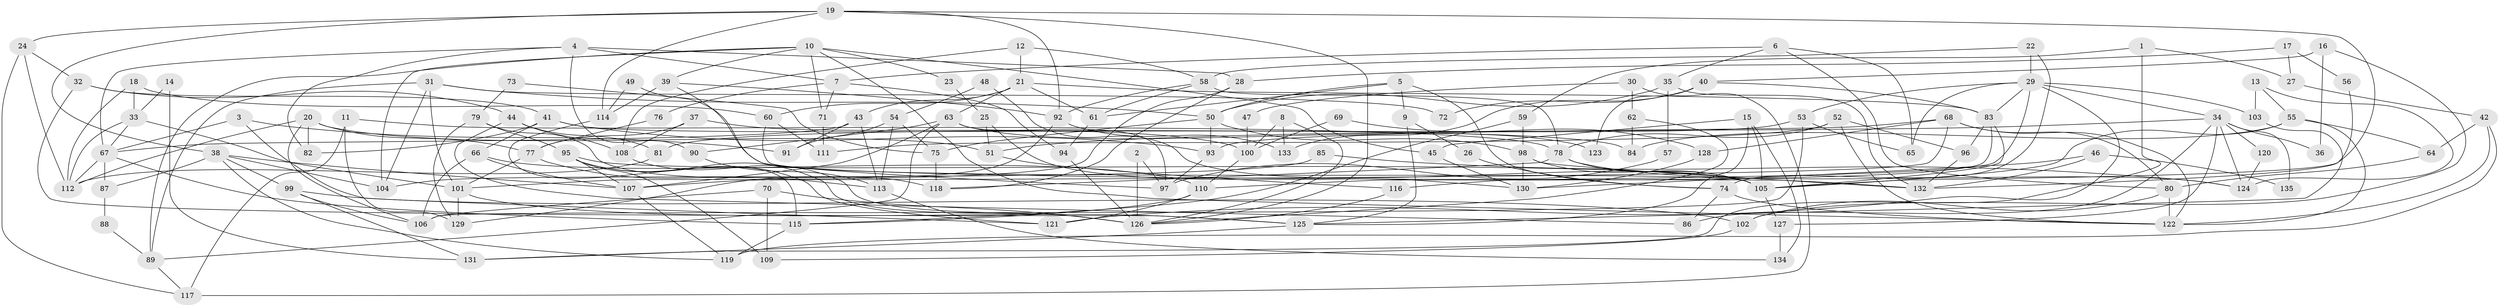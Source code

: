 // Generated by graph-tools (version 1.1) at 2025/11/02/27/25 16:11:23]
// undirected, 135 vertices, 270 edges
graph export_dot {
graph [start="1"]
  node [color=gray90,style=filled];
  1;
  2;
  3;
  4;
  5;
  6;
  7;
  8;
  9;
  10;
  11;
  12;
  13;
  14;
  15;
  16;
  17;
  18;
  19;
  20;
  21;
  22;
  23;
  24;
  25;
  26;
  27;
  28;
  29;
  30;
  31;
  32;
  33;
  34;
  35;
  36;
  37;
  38;
  39;
  40;
  41;
  42;
  43;
  44;
  45;
  46;
  47;
  48;
  49;
  50;
  51;
  52;
  53;
  54;
  55;
  56;
  57;
  58;
  59;
  60;
  61;
  62;
  63;
  64;
  65;
  66;
  67;
  68;
  69;
  70;
  71;
  72;
  73;
  74;
  75;
  76;
  77;
  78;
  79;
  80;
  81;
  82;
  83;
  84;
  85;
  86;
  87;
  88;
  89;
  90;
  91;
  92;
  93;
  94;
  95;
  96;
  97;
  98;
  99;
  100;
  101;
  102;
  103;
  104;
  105;
  106;
  107;
  108;
  109;
  110;
  111;
  112;
  113;
  114;
  115;
  116;
  117;
  118;
  119;
  120;
  121;
  122;
  123;
  124;
  125;
  126;
  127;
  128;
  129;
  130;
  131;
  132;
  133;
  134;
  135;
  1 -- 59;
  1 -- 131;
  1 -- 27;
  2 -- 97;
  2 -- 126;
  3 -- 121;
  3 -- 67;
  3 -- 91;
  4 -- 82;
  4 -- 67;
  4 -- 7;
  4 -- 28;
  4 -- 90;
  5 -- 74;
  5 -- 61;
  5 -- 9;
  5 -- 50;
  6 -- 80;
  6 -- 65;
  6 -- 7;
  6 -- 35;
  7 -- 71;
  7 -- 76;
  7 -- 94;
  8 -- 100;
  8 -- 126;
  8 -- 133;
  9 -- 125;
  9 -- 26;
  10 -- 39;
  10 -- 122;
  10 -- 23;
  10 -- 45;
  10 -- 71;
  10 -- 89;
  10 -- 104;
  11 -- 129;
  11 -- 78;
  11 -- 117;
  12 -- 21;
  12 -- 58;
  12 -- 108;
  13 -- 124;
  13 -- 103;
  13 -- 55;
  14 -- 131;
  14 -- 33;
  15 -- 125;
  15 -- 105;
  15 -- 45;
  15 -- 134;
  16 -- 102;
  16 -- 40;
  16 -- 36;
  17 -- 28;
  17 -- 27;
  17 -- 56;
  18 -- 33;
  18 -- 60;
  18 -- 112;
  19 -- 126;
  19 -- 24;
  19 -- 38;
  19 -- 92;
  19 -- 105;
  19 -- 114;
  20 -- 106;
  20 -- 112;
  20 -- 51;
  20 -- 77;
  20 -- 82;
  21 -- 83;
  21 -- 63;
  21 -- 43;
  21 -- 60;
  21 -- 61;
  22 -- 29;
  22 -- 58;
  22 -- 74;
  23 -- 25;
  24 -- 117;
  24 -- 32;
  24 -- 112;
  25 -- 130;
  25 -- 51;
  26 -- 74;
  27 -- 42;
  28 -- 101;
  28 -- 118;
  29 -- 83;
  29 -- 34;
  29 -- 53;
  29 -- 65;
  29 -- 103;
  29 -- 116;
  29 -- 121;
  30 -- 117;
  30 -- 62;
  30 -- 47;
  31 -- 101;
  31 -- 104;
  31 -- 50;
  31 -- 72;
  31 -- 89;
  32 -- 44;
  32 -- 41;
  32 -- 125;
  33 -- 67;
  33 -- 112;
  33 -- 101;
  34 -- 127;
  34 -- 51;
  34 -- 36;
  34 -- 86;
  34 -- 120;
  34 -- 124;
  34 -- 135;
  35 -- 50;
  35 -- 57;
  35 -- 132;
  37 -- 77;
  37 -- 108;
  37 -- 100;
  38 -- 107;
  38 -- 87;
  38 -- 99;
  38 -- 104;
  38 -- 119;
  39 -- 97;
  39 -- 92;
  39 -- 114;
  40 -- 83;
  40 -- 133;
  40 -- 72;
  40 -- 123;
  41 -- 66;
  41 -- 93;
  41 -- 82;
  41 -- 84;
  42 -- 119;
  42 -- 122;
  42 -- 64;
  43 -- 113;
  43 -- 67;
  43 -- 91;
  44 -- 108;
  44 -- 86;
  44 -- 81;
  45 -- 130;
  46 -- 132;
  46 -- 130;
  46 -- 135;
  47 -- 100;
  48 -- 105;
  48 -- 54;
  49 -- 114;
  49 -- 105;
  50 -- 75;
  50 -- 93;
  50 -- 98;
  51 -- 116;
  52 -- 122;
  52 -- 111;
  52 -- 78;
  52 -- 96;
  53 -- 81;
  53 -- 65;
  53 -- 106;
  54 -- 75;
  54 -- 91;
  54 -- 113;
  55 -- 105;
  55 -- 64;
  55 -- 84;
  55 -- 122;
  56 -- 132;
  57 -- 97;
  58 -- 61;
  58 -- 78;
  58 -- 92;
  59 -- 115;
  59 -- 98;
  60 -- 132;
  60 -- 111;
  61 -- 94;
  62 -- 84;
  62 -- 126;
  63 -- 89;
  63 -- 90;
  63 -- 97;
  63 -- 107;
  63 -- 123;
  64 -- 80;
  66 -- 107;
  66 -- 110;
  66 -- 106;
  67 -- 112;
  67 -- 87;
  67 -- 115;
  68 -- 107;
  68 -- 80;
  68 -- 93;
  68 -- 122;
  68 -- 128;
  69 -- 128;
  69 -- 100;
  70 -- 109;
  70 -- 106;
  70 -- 126;
  71 -- 111;
  73 -- 79;
  73 -- 75;
  74 -- 122;
  74 -- 86;
  75 -- 118;
  76 -- 77;
  77 -- 101;
  77 -- 113;
  78 -- 105;
  78 -- 118;
  78 -- 124;
  79 -- 118;
  79 -- 95;
  79 -- 129;
  80 -- 122;
  80 -- 102;
  81 -- 112;
  83 -- 96;
  83 -- 110;
  83 -- 105;
  85 -- 104;
  85 -- 124;
  87 -- 88;
  88 -- 89;
  89 -- 117;
  90 -- 113;
  92 -- 129;
  92 -- 133;
  93 -- 97;
  94 -- 126;
  95 -- 107;
  95 -- 105;
  95 -- 109;
  95 -- 121;
  95 -- 126;
  96 -- 132;
  98 -- 105;
  98 -- 130;
  98 -- 132;
  99 -- 106;
  99 -- 102;
  99 -- 131;
  100 -- 110;
  101 -- 129;
  101 -- 125;
  102 -- 109;
  103 -- 125;
  105 -- 127;
  107 -- 119;
  108 -- 126;
  110 -- 115;
  110 -- 121;
  113 -- 134;
  114 -- 115;
  115 -- 119;
  116 -- 126;
  120 -- 124;
  125 -- 131;
  127 -- 134;
  128 -- 130;
}
